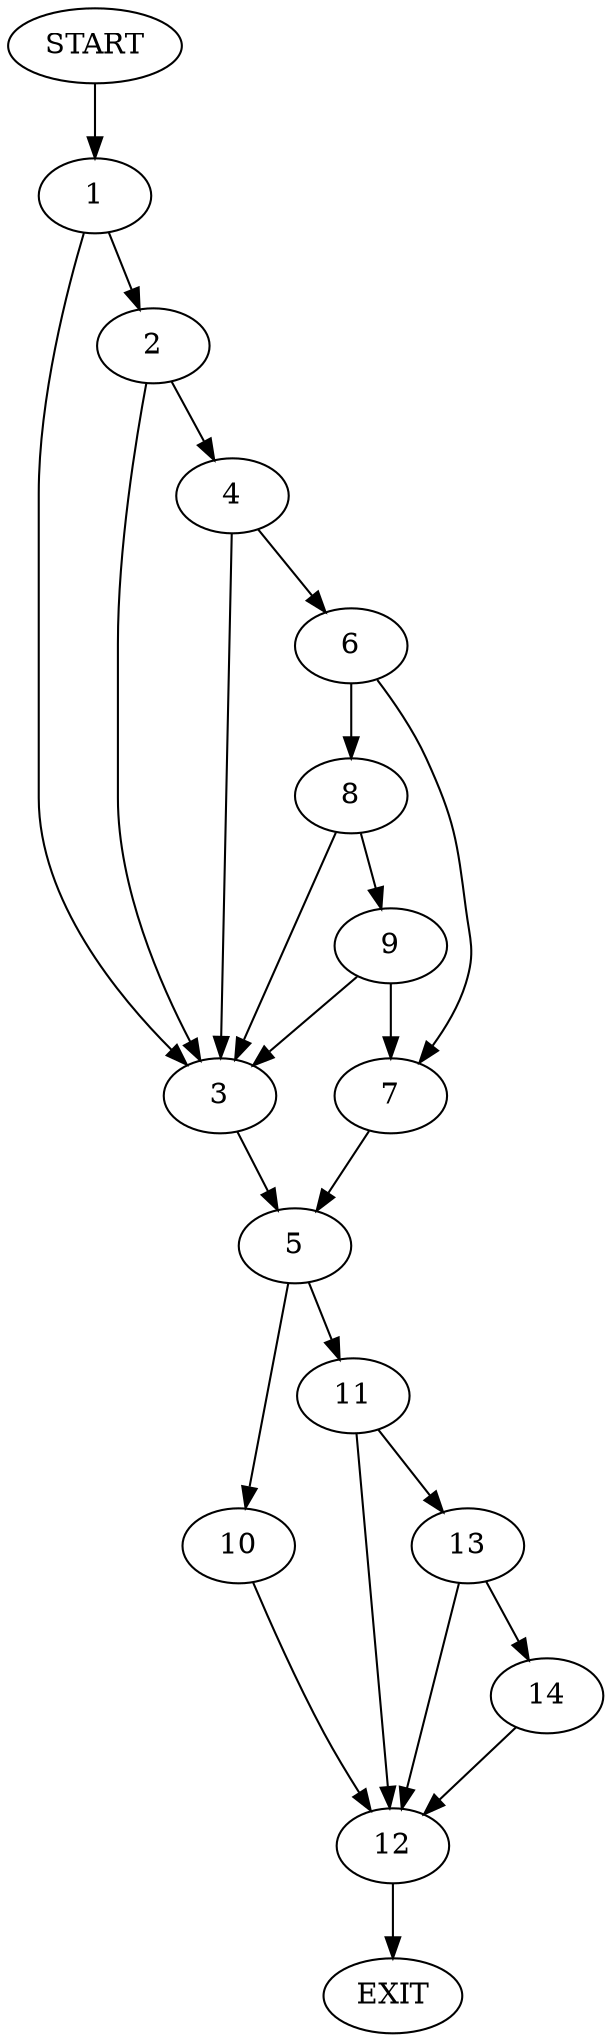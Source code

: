 digraph {
0 [label="START"]
15 [label="EXIT"]
0 -> 1
1 -> 2
1 -> 3
2 -> 3
2 -> 4
3 -> 5
4 -> 6
4 -> 3
6 -> 7
6 -> 8
7 -> 5
8 -> 3
8 -> 9
9 -> 7
9 -> 3
5 -> 10
5 -> 11
10 -> 12
11 -> 13
11 -> 12
12 -> 15
13 -> 14
13 -> 12
14 -> 12
}

